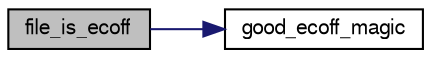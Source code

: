 digraph G
{
  edge [fontname="FreeSans",fontsize="10",labelfontname="FreeSans",labelfontsize="10"];
  node [fontname="FreeSans",fontsize="10",shape=record];
  rankdir=LR;
  Node1 [label="file_is_ecoff",height=0.2,width=0.4,color="black", fillcolor="grey75", style="filled" fontcolor="black"];
  Node1 -> Node2 [color="midnightblue",fontsize="10",style="solid"];
  Node2 [label="good_ecoff_magic",height=0.2,width=0.4,color="black", fillcolor="white", style="filled",URL="$exeloader_8cc.html#a7fa32d09a8c17605956e34fd1a6195b8"];
}
